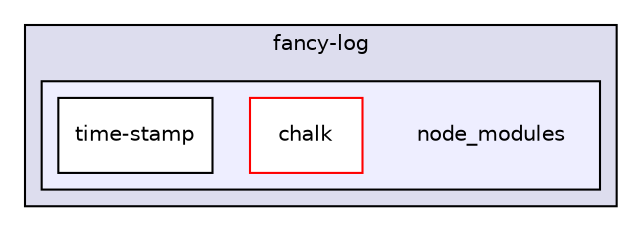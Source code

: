 digraph "gulp-src/node_modules/gulp-uglify/node_modules/fancy-log/node_modules" {
  compound=true
  node [ fontsize="10", fontname="Helvetica"];
  edge [ labelfontsize="10", labelfontname="Helvetica"];
  subgraph clusterdir_6c9c9df1dcd0528692837b921d73fcf5 {
    graph [ bgcolor="#ddddee", pencolor="black", label="fancy-log" fontname="Helvetica", fontsize="10", URL="dir_6c9c9df1dcd0528692837b921d73fcf5.html"]
  subgraph clusterdir_a041cf549cac125fa23f3710210c35e5 {
    graph [ bgcolor="#eeeeff", pencolor="black", label="" URL="dir_a041cf549cac125fa23f3710210c35e5.html"];
    dir_a041cf549cac125fa23f3710210c35e5 [shape=plaintext label="node_modules"];
    dir_e3fe384883327316ca364faffa28d376 [shape=box label="chalk" color="red" fillcolor="white" style="filled" URL="dir_e3fe384883327316ca364faffa28d376.html"];
    dir_f68c764a29b29c77578c69ec6e9d091d [shape=box label="time-stamp" color="black" fillcolor="white" style="filled" URL="dir_f68c764a29b29c77578c69ec6e9d091d.html"];
  }
  }
}
